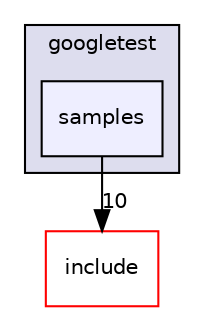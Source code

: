 digraph "/home/bhargavi/Documents/SDR/Copy_Exam_808X/vendor/googletest/googletest/samples" {
  compound=true
  node [ fontsize="10", fontname="Helvetica"];
  edge [ labelfontsize="10", labelfontname="Helvetica"];
  subgraph clusterdir_b4ce33c9d03ef0a64bbb87ed26746342 {
    graph [ bgcolor="#ddddee", pencolor="black", label="googletest" fontname="Helvetica", fontsize="10", URL="dir_b4ce33c9d03ef0a64bbb87ed26746342.html"]
  dir_cde01078c3c84ef17fe0ccb525cf4bbf [shape=box, label="samples", style="filled", fillcolor="#eeeeff", pencolor="black", URL="dir_cde01078c3c84ef17fe0ccb525cf4bbf.html"];
  }
  dir_08239901a57888b7f9794ed09caefaac [shape=box label="include" fillcolor="white" style="filled" color="red" URL="dir_08239901a57888b7f9794ed09caefaac.html"];
  dir_cde01078c3c84ef17fe0ccb525cf4bbf->dir_08239901a57888b7f9794ed09caefaac [headlabel="10", labeldistance=1.5 headhref="dir_000029_000025.html"];
}
